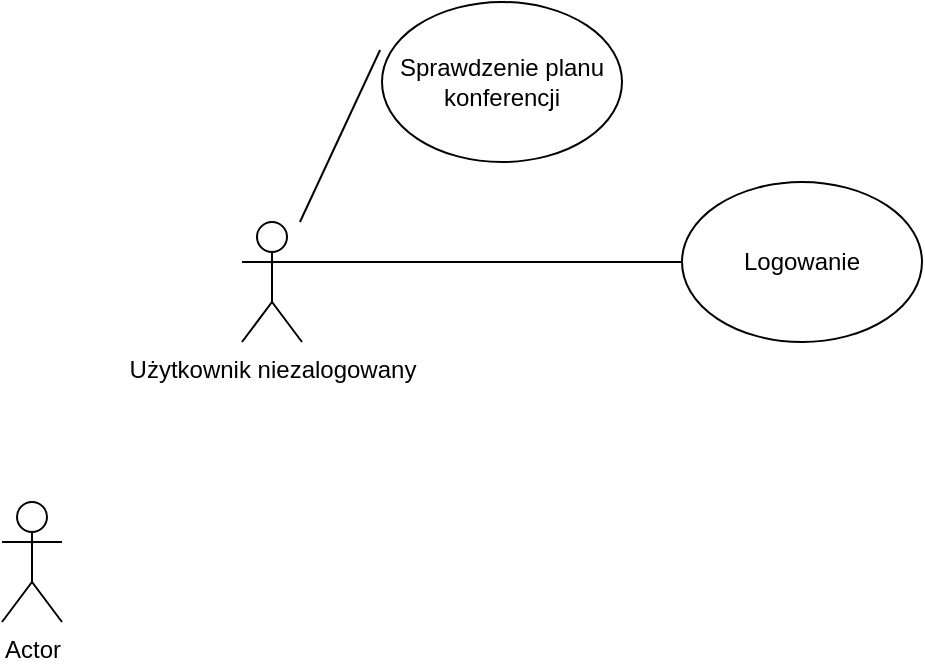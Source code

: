 <mxfile version="24.2.0" type="github">
  <diagram name="Strona-1" id="ZTD1OQce_CHS3aOQ2g6P">
    <mxGraphModel dx="1426" dy="793" grid="1" gridSize="10" guides="1" tooltips="1" connect="1" arrows="1" fold="1" page="1" pageScale="1" pageWidth="827" pageHeight="1169" math="0" shadow="0">
      <root>
        <mxCell id="0" />
        <mxCell id="1" parent="0" />
        <mxCell id="HGWWfOPtjJ-Lnspn7ZLk-1" value="Użytkownik niezalogowany&lt;div&gt;&lt;br&gt;&lt;/div&gt;" style="shape=umlActor;verticalLabelPosition=bottom;verticalAlign=top;html=1;outlineConnect=0;" vertex="1" parent="1">
          <mxGeometry x="180" y="110" width="30" height="60" as="geometry" />
        </mxCell>
        <mxCell id="HGWWfOPtjJ-Lnspn7ZLk-2" value="Actor" style="shape=umlActor;verticalLabelPosition=bottom;verticalAlign=top;html=1;outlineConnect=0;" vertex="1" parent="1">
          <mxGeometry x="60" y="250" width="30" height="60" as="geometry" />
        </mxCell>
        <mxCell id="HGWWfOPtjJ-Lnspn7ZLk-5" value="Logowanie" style="ellipse;whiteSpace=wrap;html=1;" vertex="1" parent="1">
          <mxGeometry x="400" y="90" width="120" height="80" as="geometry" />
        </mxCell>
        <mxCell id="HGWWfOPtjJ-Lnspn7ZLk-6" value="" style="endArrow=none;html=1;rounded=0;entryX=0;entryY=0.5;entryDx=0;entryDy=0;exitX=1;exitY=0.333;exitDx=0;exitDy=0;exitPerimeter=0;" edge="1" parent="1" source="HGWWfOPtjJ-Lnspn7ZLk-1" target="HGWWfOPtjJ-Lnspn7ZLk-5">
          <mxGeometry width="50" height="50" relative="1" as="geometry">
            <mxPoint x="390" y="430" as="sourcePoint" />
            <mxPoint x="440" y="380" as="targetPoint" />
          </mxGeometry>
        </mxCell>
        <mxCell id="HGWWfOPtjJ-Lnspn7ZLk-7" value="Sprawdzenie planu konferencji" style="ellipse;whiteSpace=wrap;html=1;" vertex="1" parent="1">
          <mxGeometry x="250" width="120" height="80" as="geometry" />
        </mxCell>
        <mxCell id="HGWWfOPtjJ-Lnspn7ZLk-8" value="" style="endArrow=none;html=1;rounded=0;entryX=-0.008;entryY=0.3;entryDx=0;entryDy=0;entryPerimeter=0;" edge="1" parent="1" source="HGWWfOPtjJ-Lnspn7ZLk-1" target="HGWWfOPtjJ-Lnspn7ZLk-7">
          <mxGeometry width="50" height="50" relative="1" as="geometry">
            <mxPoint x="390" y="170" as="sourcePoint" />
            <mxPoint x="440" y="120" as="targetPoint" />
          </mxGeometry>
        </mxCell>
      </root>
    </mxGraphModel>
  </diagram>
</mxfile>
